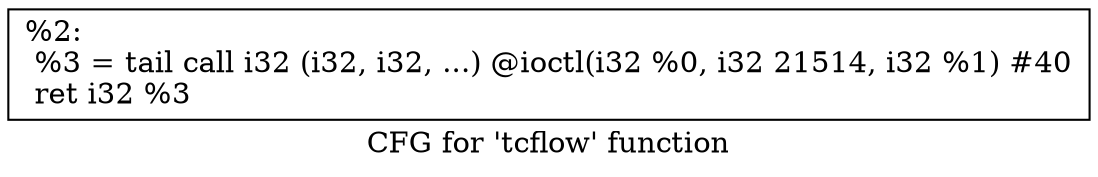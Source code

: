 digraph "CFG for 'tcflow' function" {
	label="CFG for 'tcflow' function";

	Node0x1e66290 [shape=record,label="{%2:\l  %3 = tail call i32 (i32, i32, ...) @ioctl(i32 %0, i32 21514, i32 %1) #40\l  ret i32 %3\l}"];
}
